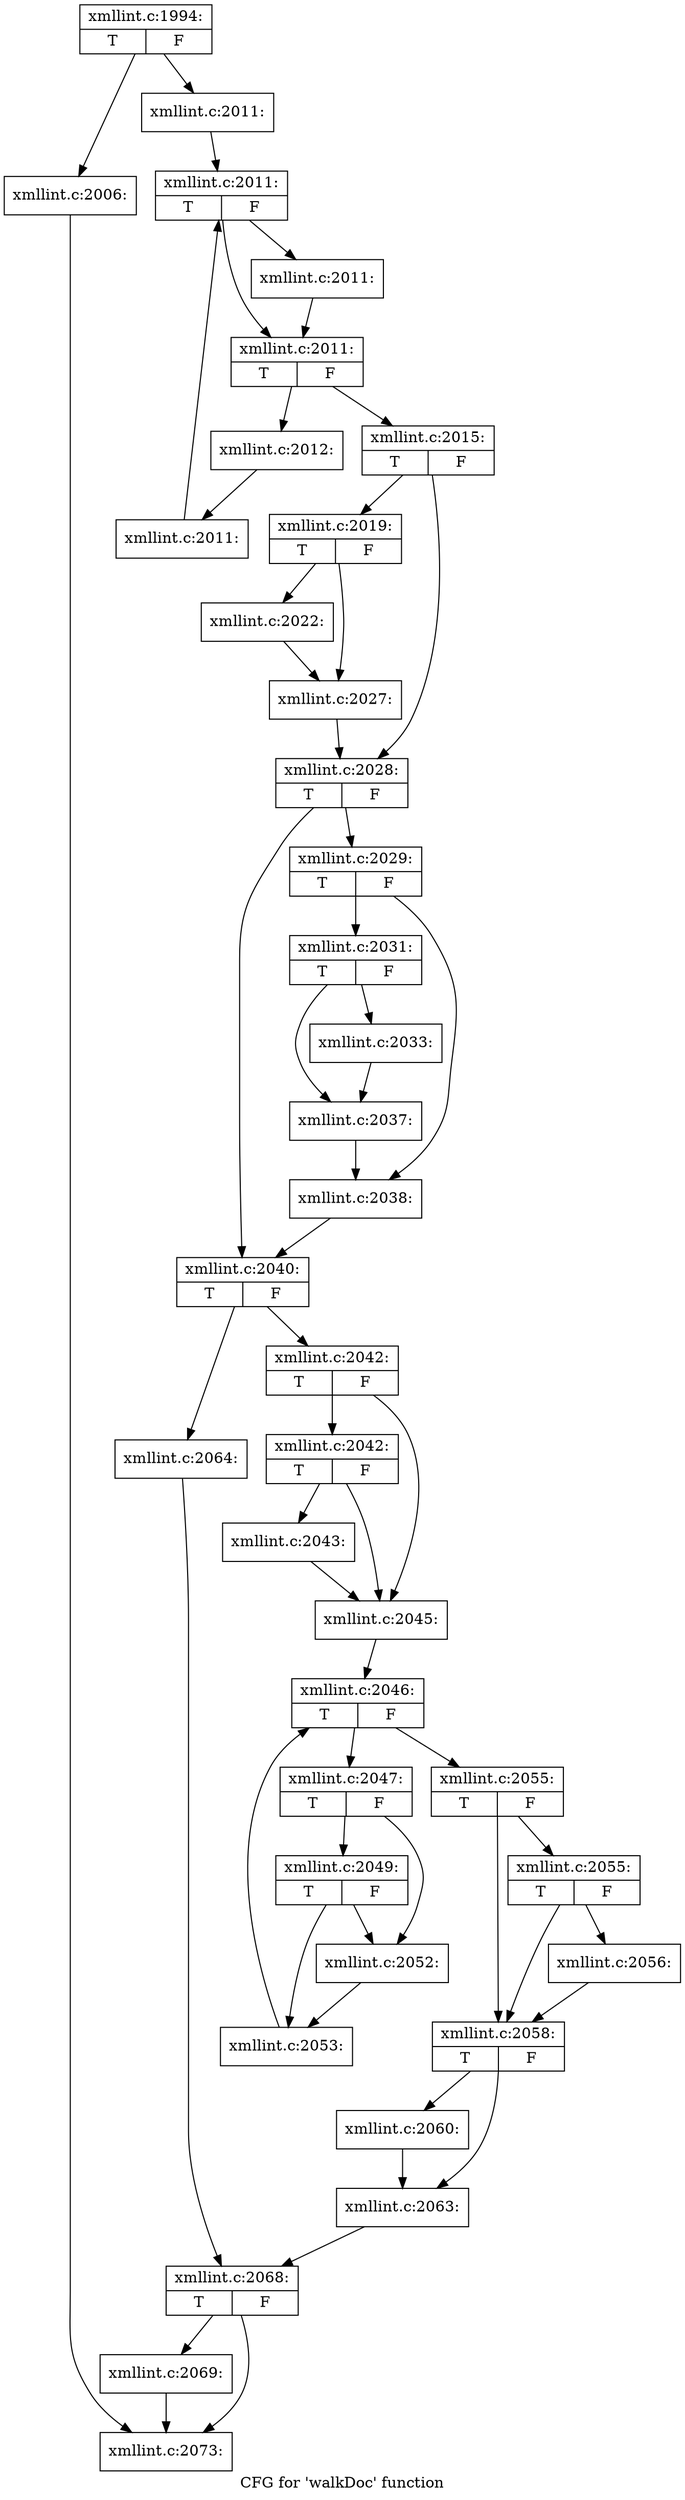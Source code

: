 digraph "CFG for 'walkDoc' function" {
	label="CFG for 'walkDoc' function";

	Node0x4b60d60 [shape=record,label="{xmllint.c:1994:|{<s0>T|<s1>F}}"];
	Node0x4b60d60 -> Node0x4b63130;
	Node0x4b60d60 -> Node0x4b634c0;
	Node0x4b63130 [shape=record,label="{xmllint.c:2006:}"];
	Node0x4b63130 -> Node0x4b6dfd0;
	Node0x4b634c0 [shape=record,label="{xmllint.c:2011:}"];
	Node0x4b634c0 -> Node0x4b630b0;
	Node0x4b630b0 [shape=record,label="{xmllint.c:2011:|{<s0>T|<s1>F}}"];
	Node0x4b630b0 -> Node0x4a49bf0;
	Node0x4b630b0 -> Node0x4a49ba0;
	Node0x4a49bf0 [shape=record,label="{xmllint.c:2011:}"];
	Node0x4a49bf0 -> Node0x4a49ba0;
	Node0x4a49ba0 [shape=record,label="{xmllint.c:2011:|{<s0>T|<s1>F}}"];
	Node0x4a49ba0 -> Node0x4a49b20;
	Node0x4a49ba0 -> Node0x4b63aa0;
	Node0x4a49b20 [shape=record,label="{xmllint.c:2012:}"];
	Node0x4a49b20 -> Node0x4a49a90;
	Node0x4a49a90 [shape=record,label="{xmllint.c:2011:}"];
	Node0x4a49a90 -> Node0x4b630b0;
	Node0x4b63aa0 [shape=record,label="{xmllint.c:2015:|{<s0>T|<s1>F}}"];
	Node0x4b63aa0 -> Node0x4a4b680;
	Node0x4b63aa0 -> Node0x4a4b6d0;
	Node0x4a4b680 [shape=record,label="{xmllint.c:2019:|{<s0>T|<s1>F}}"];
	Node0x4a4b680 -> Node0x4b682e0;
	Node0x4a4b680 -> Node0x4b68330;
	Node0x4b682e0 [shape=record,label="{xmllint.c:2022:}"];
	Node0x4b682e0 -> Node0x4b68330;
	Node0x4b68330 [shape=record,label="{xmllint.c:2027:}"];
	Node0x4b68330 -> Node0x4a4b6d0;
	Node0x4a4b6d0 [shape=record,label="{xmllint.c:2028:|{<s0>T|<s1>F}}"];
	Node0x4a4b6d0 -> Node0x4b68e10;
	Node0x4a4b6d0 -> Node0x4b68e60;
	Node0x4b68e10 [shape=record,label="{xmllint.c:2029:|{<s0>T|<s1>F}}"];
	Node0x4b68e10 -> Node0x4b693f0;
	Node0x4b68e10 -> Node0x4b69440;
	Node0x4b693f0 [shape=record,label="{xmllint.c:2031:|{<s0>T|<s1>F}}"];
	Node0x4b693f0 -> Node0x4b69a60;
	Node0x4b693f0 -> Node0x4b69ab0;
	Node0x4b69a60 [shape=record,label="{xmllint.c:2033:}"];
	Node0x4b69a60 -> Node0x4b69ab0;
	Node0x4b69ab0 [shape=record,label="{xmllint.c:2037:}"];
	Node0x4b69ab0 -> Node0x4b69440;
	Node0x4b69440 [shape=record,label="{xmllint.c:2038:}"];
	Node0x4b69440 -> Node0x4b68e60;
	Node0x4b68e60 [shape=record,label="{xmllint.c:2040:|{<s0>T|<s1>F}}"];
	Node0x4b68e60 -> Node0x4b6ad40;
	Node0x4b68e60 -> Node0x4b6b120;
	Node0x4b6ad40 [shape=record,label="{xmllint.c:2042:|{<s0>T|<s1>F}}"];
	Node0x4b6ad40 -> Node0x4b6b3e0;
	Node0x4b6ad40 -> Node0x4b6b390;
	Node0x4b6b3e0 [shape=record,label="{xmllint.c:2042:|{<s0>T|<s1>F}}"];
	Node0x4b6b3e0 -> Node0x4b6b390;
	Node0x4b6b3e0 -> Node0x4b6b340;
	Node0x4b6b340 [shape=record,label="{xmllint.c:2043:}"];
	Node0x4b6b340 -> Node0x4b6b390;
	Node0x4b6b390 [shape=record,label="{xmllint.c:2045:}"];
	Node0x4b6b390 -> Node0x4b6b9e0;
	Node0x4b6b9e0 [shape=record,label="{xmllint.c:2046:|{<s0>T|<s1>F}}"];
	Node0x4b6b9e0 -> Node0x4b6bd60;
	Node0x4b6b9e0 -> Node0x4b6bbc0;
	Node0x4b6bd60 [shape=record,label="{xmllint.c:2047:|{<s0>T|<s1>F}}"];
	Node0x4b6bd60 -> Node0x4b6bed0;
	Node0x4b6bd60 -> Node0x4b6bf70;
	Node0x4b6bf70 [shape=record,label="{xmllint.c:2049:|{<s0>T|<s1>F}}"];
	Node0x4b6bf70 -> Node0x4b6bed0;
	Node0x4b6bf70 -> Node0x4b6bf20;
	Node0x4b6bed0 [shape=record,label="{xmllint.c:2052:}"];
	Node0x4b6bed0 -> Node0x4b6bf20;
	Node0x4b6bf20 [shape=record,label="{xmllint.c:2053:}"];
	Node0x4b6bf20 -> Node0x4b6b9e0;
	Node0x4b6bbc0 [shape=record,label="{xmllint.c:2055:|{<s0>T|<s1>F}}"];
	Node0x4b6bbc0 -> Node0x4b6c880;
	Node0x4b6bbc0 -> Node0x4b6c830;
	Node0x4b6c880 [shape=record,label="{xmllint.c:2055:|{<s0>T|<s1>F}}"];
	Node0x4b6c880 -> Node0x4b6c830;
	Node0x4b6c880 -> Node0x4b6c7e0;
	Node0x4b6c7e0 [shape=record,label="{xmllint.c:2056:}"];
	Node0x4b6c7e0 -> Node0x4b6c830;
	Node0x4b6c830 [shape=record,label="{xmllint.c:2058:|{<s0>T|<s1>F}}"];
	Node0x4b6c830 -> Node0x4b6d190;
	Node0x4b6c830 -> Node0x4b6d1e0;
	Node0x4b6d190 [shape=record,label="{xmllint.c:2060:}"];
	Node0x4b6d190 -> Node0x4b6d1e0;
	Node0x4b6d1e0 [shape=record,label="{xmllint.c:2063:}"];
	Node0x4b6d1e0 -> Node0x4b6b0d0;
	Node0x4b6b120 [shape=record,label="{xmllint.c:2064:}"];
	Node0x4b6b120 -> Node0x4b6b0d0;
	Node0x4b6b0d0 [shape=record,label="{xmllint.c:2068:|{<s0>T|<s1>F}}"];
	Node0x4b6b0d0 -> Node0x4b6df80;
	Node0x4b6b0d0 -> Node0x4b6dfd0;
	Node0x4b6df80 [shape=record,label="{xmllint.c:2069:}"];
	Node0x4b6df80 -> Node0x4b6dfd0;
	Node0x4b6dfd0 [shape=record,label="{xmllint.c:2073:}"];
}
